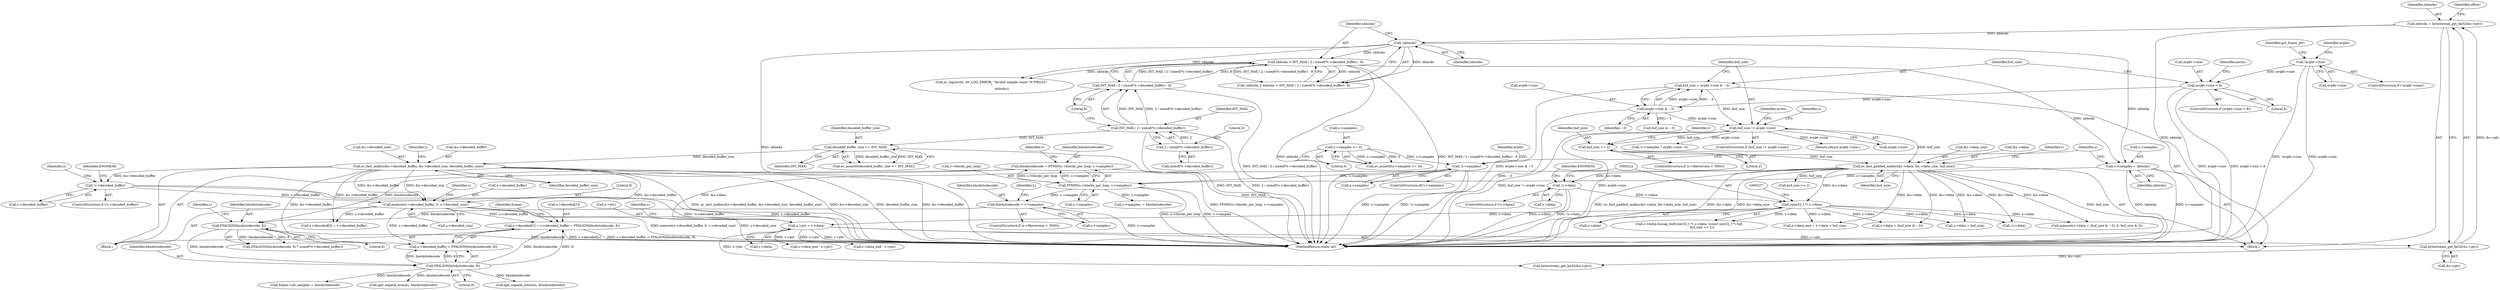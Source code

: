 digraph "0_FFmpeg_ba4beaf6149f7241c8bd85fe853318c2f6837ad0@array" {
"1000490" [label="(Call,s->decoded[1] = s->decoded_buffer + FFALIGN(blockstodecode, 8))"];
"1000455" [label="(Call,av_fast_malloc(&s->decoded_buffer, &s->decoded_size, decoded_buffer_size))"];
"1000452" [label="(Call,decoded_buffer_size <= INT_MAX)"];
"1000371" [label="(Call,INT_MAX / 2 / sizeof(*s->decoded_buffer))"];
"1000373" [label="(Call,2 / sizeof(*s->decoded_buffer))"];
"1000473" [label="(Call,memset(s->decoded_buffer, 0, s->decoded_size))"];
"1000466" [label="(Call,!s->decoded_buffer)"];
"1000500" [label="(Call,FFALIGN(blockstodecode, 8))"];
"1000443" [label="(Call,FFALIGN(blockstodecode, 8))"];
"1000435" [label="(Call,blockstodecode = s->samples)"];
"1000422" [label="(Call,FFMIN(s->blocks_per_loop, s->samples))"];
"1000401" [label="(Call,s->samples = nblocks)"];
"1000368" [label="(Call,nblocks > INT_MAX / 2 / sizeof(*s->decoded_buffer) - 8)"];
"1000366" [label="(Call,!nblocks)"];
"1000260" [label="(Call,nblocks = bytestream_get_be32(&s->ptr))"];
"1000262" [label="(Call,bytestream_get_be32(&s->ptr))"];
"1000244" [label="(Call,s->ptr = s->data)"];
"1000202" [label="(Call,av_fast_padded_malloc(&s->data, &s->data_size, buf_size))"];
"1000199" [label="(Call,buf_size += 2)"];
"1000183" [label="(Call,buf_size != avpkt->size)"];
"1000175" [label="(Call,buf_size = avpkt->size & ~3)"];
"1000177" [label="(Call,avpkt->size & ~3)"];
"1000163" [label="(Call,avpkt->size < 8)"];
"1000151" [label="(Call,!avpkt->size)"];
"1000221" [label="(Call,(uint32_t *) s->data)"];
"1000213" [label="(Call,!s->data)"];
"1000370" [label="(Call,INT_MAX / 2 / sizeof(*s->decoded_buffer) - 8)"];
"1000142" [label="(Call,!s->samples)"];
"1000136" [label="(Call,s->samples >= 0)"];
"1000420" [label="(Call,blockstodecode = FFMIN(s->blocks_per_loop, s->samples))"];
"1000481" [label="(Call,s->decoded[0] = s->decoded_buffer)"];
"1000503" [label="(Call,frame->nb_samples = blockstodecode)"];
"1000369" [label="(Identifier,nblocks)"];
"1000451" [label="(Call,av_assert0(decoded_buffer_size <= INT_MAX))"];
"1000371" [label="(Call,INT_MAX / 2 / sizeof(*s->decoded_buffer))"];
"1000219" [label="(Identifier,ENOMEM)"];
"1000710" [label="(Call,!s->samples ? avpkt->size : 0)"];
"1000202" [label="(Call,av_fast_padded_malloc(&s->data, &s->data_size, buf_size))"];
"1000143" [label="(Call,s->samples)"];
"1000420" [label="(Call,blockstodecode = FFMIN(s->blocks_per_loop, s->samples))"];
"1000261" [label="(Identifier,nblocks)"];
"1000200" [label="(Identifier,buf_size)"];
"1000164" [label="(Call,avpkt->size)"];
"1000432" [label="(Identifier,s)"];
"1000466" [label="(Call,!s->decoded_buffer)"];
"1000445" [label="(Literal,8)"];
"1000135" [label="(Call,av_assert0(s->samples >= 0))"];
"1000478" [label="(Call,s->decoded_size)"];
"1000214" [label="(Call,s->data)"];
"1000220" [label="(Call,s->bdsp.bswap_buf((uint32_t *) s->data, (const uint32_t *) buf,\n                          buf_size >> 2))"];
"1000203" [label="(Call,&s->data)"];
"1000449" [label="(Identifier,s)"];
"1000176" [label="(Identifier,buf_size)"];
"1000190" [label="(Identifier,avctx)"];
"1000140" [label="(Literal,0)"];
"1000146" [label="(Block,)"];
"1000268" [label="(Identifier,offset)"];
"1000473" [label="(Call,memset(s->decoded_buffer, 0, s->decoded_size))"];
"1000456" [label="(Call,&s->decoded_buffer)"];
"1000460" [label="(Call,&s->decoded_size)"];
"1000536" [label="(Call,ape_unpack_mono(s, blockstodecode))"];
"1000719" [label="(MethodReturn,static int)"];
"1000444" [label="(Identifier,blockstodecode)"];
"1000453" [label="(Identifier,decoded_buffer_size)"];
"1000441" [label="(Identifier,L)"];
"1000365" [label="(Call,!nblocks || nblocks > INT_MAX / 2 / sizeof(*s->decoded_buffer) - 8)"];
"1000421" [label="(Identifier,blockstodecode)"];
"1000152" [label="(Call,avpkt->size)"];
"1000182" [label="(ControlStructure,if (buf_size != avpkt->size))"];
"1000212" [label="(ControlStructure,if (!s->data))"];
"1000165" [label="(Identifier,avpkt)"];
"1000260" [label="(Call,nblocks = bytestream_get_be32(&s->ptr))"];
"1000455" [label="(Call,av_fast_malloc(&s->decoded_buffer, &s->decoded_size, decoded_buffer_size))"];
"1000435" [label="(Call,blockstodecode = s->samples)"];
"1000401" [label="(Call,s->samples = nblocks)"];
"1000416" [label="(Return,return avpkt->size;)"];
"1000505" [label="(Identifier,frame)"];
"1000215" [label="(Identifier,s)"];
"1000372" [label="(Identifier,INT_MAX)"];
"1000137" [label="(Call,s->samples)"];
"1000245" [label="(Call,s->ptr)"];
"1000162" [label="(ControlStructure,if (avpkt->size < 8))"];
"1000244" [label="(Call,s->ptr = s->data)"];
"1000422" [label="(Call,FFMIN(s->blocks_per_loop, s->samples))"];
"1000253" [label="(Identifier,s)"];
"1000175" [label="(Call,buf_size = avpkt->size & ~3)"];
"1000442" [label="(Call,FFALIGN(blockstodecode, 8) * sizeof(*s->decoded_buffer))"];
"1000409" [label="(Identifier,s)"];
"1000262" [label="(Call,bytestream_get_be32(&s->ptr))"];
"1000229" [label="(Call,buf_size >> 2)"];
"1000151" [label="(Call,!avpkt->size)"];
"1000177" [label="(Call,avpkt->size & ~3)"];
"1000248" [label="(Call,s->data)"];
"1000205" [label="(Identifier,s)"];
"1000370" [label="(Call,INT_MAX / 2 / sizeof(*s->decoded_buffer) - 8)"];
"1000700" [label="(Call,s->samples -= blockstodecode)"];
"1000366" [label="(Call,!nblocks)"];
"1000426" [label="(Call,s->samples)"];
"1000251" [label="(Call,s->data_end = s->data + buf_size)"];
"1000150" [label="(ControlStructure,if (!avpkt->size))"];
"1000429" [label="(ControlStructure,if (s->fileversion < 3930))"];
"1000502" [label="(Literal,8)"];
"1000201" [label="(Literal,2)"];
"1000368" [label="(Call,nblocks > INT_MAX / 2 / sizeof(*s->decoded_buffer) - 8)"];
"1000540" [label="(Call,ape_unpack_stereo(s, blockstodecode))"];
"1000196" [label="(Identifier,s)"];
"1000375" [label="(Call,sizeof(*s->decoded_buffer))"];
"1000141" [label="(ControlStructure,if(!s->samples))"];
"1000454" [label="(Identifier,INT_MAX)"];
"1000452" [label="(Call,decoded_buffer_size <= INT_MAX)"];
"1000255" [label="(Call,s->data + buf_size)"];
"1000184" [label="(Identifier,buf_size)"];
"1000110" [label="(Block,)"];
"1000501" [label="(Identifier,blockstodecode)"];
"1000167" [label="(Literal,8)"];
"1000269" [label="(Call,bytestream_get_be32(&s->ptr))"];
"1000467" [label="(Call,s->decoded_buffer)"];
"1000232" [label="(Call,memset(s->data + (buf_size & ~3), 0, buf_size & 3))"];
"1000223" [label="(Call,s->data)"];
"1000158" [label="(Identifier,got_frame_ptr)"];
"1000233" [label="(Call,s->data + (buf_size & ~3))"];
"1000402" [label="(Call,s->samples)"];
"1000333" [label="(Call,s->data_end - s->ptr)"];
"1000199" [label="(Call,buf_size += 2)"];
"1000373" [label="(Call,2 / sizeof(*s->decoded_buffer))"];
"1000423" [label="(Call,s->blocks_per_loop)"];
"1000468" [label="(Identifier,s)"];
"1000484" [label="(Identifier,s)"];
"1000367" [label="(Identifier,nblocks)"];
"1000211" [label="(Identifier,buf_size)"];
"1000437" [label="(Call,s->samples)"];
"1000475" [label="(Identifier,s)"];
"1000374" [label="(Literal,2)"];
"1000472" [label="(Identifier,ENOMEM)"];
"1000263" [label="(Call,&s->ptr)"];
"1000178" [label="(Call,avpkt->size)"];
"1000207" [label="(Call,&s->data_size)"];
"1000443" [label="(Call,FFALIGN(blockstodecode, 8))"];
"1000299" [label="(Call,s->data_end - s->ptr)"];
"1000136" [label="(Call,s->samples >= 0)"];
"1000163" [label="(Call,avpkt->size < 8)"];
"1000491" [label="(Call,s->decoded[1])"];
"1000474" [label="(Call,s->decoded_buffer)"];
"1000170" [label="(Identifier,avctx)"];
"1000221" [label="(Call,(uint32_t *) s->data)"];
"1000142" [label="(Call,!s->samples)"];
"1000153" [label="(Identifier,avpkt)"];
"1000500" [label="(Call,FFALIGN(blockstodecode, 8))"];
"1000382" [label="(Call,av_log(avctx, AV_LOG_ERROR, \"Invalid sample count: %\"PRIu32\".\n\",\n                    nblocks))"];
"1000465" [label="(ControlStructure,if (!s->decoded_buffer))"];
"1000183" [label="(Call,buf_size != avpkt->size)"];
"1000380" [label="(Literal,8)"];
"1000490" [label="(Call,s->decoded[1] = s->decoded_buffer + FFALIGN(blockstodecode, 8))"];
"1000237" [label="(Call,buf_size & ~3)"];
"1000407" [label="(Call,!s->data)"];
"1000213" [label="(Call,!s->data)"];
"1000181" [label="(Identifier,~3)"];
"1000185" [label="(Call,avpkt->size)"];
"1000405" [label="(Identifier,nblocks)"];
"1000477" [label="(Literal,0)"];
"1000496" [label="(Call,s->decoded_buffer + FFALIGN(blockstodecode, 8))"];
"1000193" [label="(ControlStructure,if (s->fileversion < 3950))"];
"1000464" [label="(Identifier,decoded_buffer_size)"];
"1000436" [label="(Identifier,blockstodecode)"];
"1000490" -> "1000110"  [label="AST: "];
"1000490" -> "1000496"  [label="CFG: "];
"1000491" -> "1000490"  [label="AST: "];
"1000496" -> "1000490"  [label="AST: "];
"1000505" -> "1000490"  [label="CFG: "];
"1000490" -> "1000719"  [label="DDG: s->decoded_buffer + FFALIGN(blockstodecode, 8)"];
"1000490" -> "1000719"  [label="DDG: s->decoded[1]"];
"1000455" -> "1000490"  [label="DDG: &s->decoded_buffer"];
"1000473" -> "1000490"  [label="DDG: s->decoded_buffer"];
"1000500" -> "1000490"  [label="DDG: blockstodecode"];
"1000500" -> "1000490"  [label="DDG: 8"];
"1000455" -> "1000110"  [label="AST: "];
"1000455" -> "1000464"  [label="CFG: "];
"1000456" -> "1000455"  [label="AST: "];
"1000460" -> "1000455"  [label="AST: "];
"1000464" -> "1000455"  [label="AST: "];
"1000468" -> "1000455"  [label="CFG: "];
"1000455" -> "1000719"  [label="DDG: av_fast_malloc(&s->decoded_buffer, &s->decoded_size, decoded_buffer_size)"];
"1000455" -> "1000719"  [label="DDG: &s->decoded_size"];
"1000455" -> "1000719"  [label="DDG: decoded_buffer_size"];
"1000455" -> "1000719"  [label="DDG: &s->decoded_buffer"];
"1000452" -> "1000455"  [label="DDG: decoded_buffer_size"];
"1000455" -> "1000466"  [label="DDG: &s->decoded_buffer"];
"1000455" -> "1000473"  [label="DDG: &s->decoded_buffer"];
"1000455" -> "1000473"  [label="DDG: &s->decoded_size"];
"1000455" -> "1000481"  [label="DDG: &s->decoded_buffer"];
"1000455" -> "1000496"  [label="DDG: &s->decoded_buffer"];
"1000452" -> "1000451"  [label="AST: "];
"1000452" -> "1000454"  [label="CFG: "];
"1000453" -> "1000452"  [label="AST: "];
"1000454" -> "1000452"  [label="AST: "];
"1000451" -> "1000452"  [label="CFG: "];
"1000452" -> "1000719"  [label="DDG: INT_MAX"];
"1000452" -> "1000451"  [label="DDG: decoded_buffer_size"];
"1000452" -> "1000451"  [label="DDG: INT_MAX"];
"1000371" -> "1000452"  [label="DDG: INT_MAX"];
"1000371" -> "1000370"  [label="AST: "];
"1000371" -> "1000373"  [label="CFG: "];
"1000372" -> "1000371"  [label="AST: "];
"1000373" -> "1000371"  [label="AST: "];
"1000380" -> "1000371"  [label="CFG: "];
"1000371" -> "1000719"  [label="DDG: 2 / sizeof(*s->decoded_buffer)"];
"1000371" -> "1000719"  [label="DDG: INT_MAX"];
"1000371" -> "1000370"  [label="DDG: INT_MAX"];
"1000371" -> "1000370"  [label="DDG: 2 / sizeof(*s->decoded_buffer)"];
"1000373" -> "1000371"  [label="DDG: 2"];
"1000373" -> "1000375"  [label="CFG: "];
"1000374" -> "1000373"  [label="AST: "];
"1000375" -> "1000373"  [label="AST: "];
"1000473" -> "1000110"  [label="AST: "];
"1000473" -> "1000478"  [label="CFG: "];
"1000474" -> "1000473"  [label="AST: "];
"1000477" -> "1000473"  [label="AST: "];
"1000478" -> "1000473"  [label="AST: "];
"1000484" -> "1000473"  [label="CFG: "];
"1000473" -> "1000719"  [label="DDG: memset(s->decoded_buffer, 0, s->decoded_size)"];
"1000473" -> "1000719"  [label="DDG: s->decoded_size"];
"1000466" -> "1000473"  [label="DDG: s->decoded_buffer"];
"1000473" -> "1000481"  [label="DDG: s->decoded_buffer"];
"1000473" -> "1000496"  [label="DDG: s->decoded_buffer"];
"1000466" -> "1000465"  [label="AST: "];
"1000466" -> "1000467"  [label="CFG: "];
"1000467" -> "1000466"  [label="AST: "];
"1000472" -> "1000466"  [label="CFG: "];
"1000475" -> "1000466"  [label="CFG: "];
"1000466" -> "1000719"  [label="DDG: s->decoded_buffer"];
"1000466" -> "1000719"  [label="DDG: !s->decoded_buffer"];
"1000500" -> "1000496"  [label="AST: "];
"1000500" -> "1000502"  [label="CFG: "];
"1000501" -> "1000500"  [label="AST: "];
"1000502" -> "1000500"  [label="AST: "];
"1000496" -> "1000500"  [label="CFG: "];
"1000500" -> "1000496"  [label="DDG: blockstodecode"];
"1000500" -> "1000496"  [label="DDG: 8"];
"1000443" -> "1000500"  [label="DDG: blockstodecode"];
"1000500" -> "1000503"  [label="DDG: blockstodecode"];
"1000500" -> "1000536"  [label="DDG: blockstodecode"];
"1000500" -> "1000540"  [label="DDG: blockstodecode"];
"1000443" -> "1000442"  [label="AST: "];
"1000443" -> "1000445"  [label="CFG: "];
"1000444" -> "1000443"  [label="AST: "];
"1000445" -> "1000443"  [label="AST: "];
"1000449" -> "1000443"  [label="CFG: "];
"1000443" -> "1000719"  [label="DDG: blockstodecode"];
"1000443" -> "1000442"  [label="DDG: blockstodecode"];
"1000443" -> "1000442"  [label="DDG: 8"];
"1000435" -> "1000443"  [label="DDG: blockstodecode"];
"1000420" -> "1000443"  [label="DDG: blockstodecode"];
"1000435" -> "1000429"  [label="AST: "];
"1000435" -> "1000437"  [label="CFG: "];
"1000436" -> "1000435"  [label="AST: "];
"1000437" -> "1000435"  [label="AST: "];
"1000441" -> "1000435"  [label="CFG: "];
"1000435" -> "1000719"  [label="DDG: s->samples"];
"1000422" -> "1000435"  [label="DDG: s->samples"];
"1000422" -> "1000420"  [label="AST: "];
"1000422" -> "1000426"  [label="CFG: "];
"1000423" -> "1000422"  [label="AST: "];
"1000426" -> "1000422"  [label="AST: "];
"1000420" -> "1000422"  [label="CFG: "];
"1000422" -> "1000719"  [label="DDG: s->samples"];
"1000422" -> "1000719"  [label="DDG: s->blocks_per_loop"];
"1000422" -> "1000420"  [label="DDG: s->blocks_per_loop"];
"1000422" -> "1000420"  [label="DDG: s->samples"];
"1000401" -> "1000422"  [label="DDG: s->samples"];
"1000142" -> "1000422"  [label="DDG: s->samples"];
"1000422" -> "1000700"  [label="DDG: s->samples"];
"1000401" -> "1000146"  [label="AST: "];
"1000401" -> "1000405"  [label="CFG: "];
"1000402" -> "1000401"  [label="AST: "];
"1000405" -> "1000401"  [label="AST: "];
"1000409" -> "1000401"  [label="CFG: "];
"1000401" -> "1000719"  [label="DDG: nblocks"];
"1000401" -> "1000719"  [label="DDG: s->samples"];
"1000368" -> "1000401"  [label="DDG: nblocks"];
"1000366" -> "1000401"  [label="DDG: nblocks"];
"1000368" -> "1000365"  [label="AST: "];
"1000368" -> "1000370"  [label="CFG: "];
"1000369" -> "1000368"  [label="AST: "];
"1000370" -> "1000368"  [label="AST: "];
"1000365" -> "1000368"  [label="CFG: "];
"1000368" -> "1000719"  [label="DDG: nblocks"];
"1000368" -> "1000719"  [label="DDG: INT_MAX / 2 / sizeof(*s->decoded_buffer) - 8"];
"1000368" -> "1000365"  [label="DDG: nblocks"];
"1000368" -> "1000365"  [label="DDG: INT_MAX / 2 / sizeof(*s->decoded_buffer) - 8"];
"1000366" -> "1000368"  [label="DDG: nblocks"];
"1000370" -> "1000368"  [label="DDG: INT_MAX / 2 / sizeof(*s->decoded_buffer)"];
"1000370" -> "1000368"  [label="DDG: 8"];
"1000368" -> "1000382"  [label="DDG: nblocks"];
"1000366" -> "1000365"  [label="AST: "];
"1000366" -> "1000367"  [label="CFG: "];
"1000367" -> "1000366"  [label="AST: "];
"1000369" -> "1000366"  [label="CFG: "];
"1000365" -> "1000366"  [label="CFG: "];
"1000366" -> "1000719"  [label="DDG: nblocks"];
"1000366" -> "1000365"  [label="DDG: nblocks"];
"1000260" -> "1000366"  [label="DDG: nblocks"];
"1000366" -> "1000382"  [label="DDG: nblocks"];
"1000260" -> "1000146"  [label="AST: "];
"1000260" -> "1000262"  [label="CFG: "];
"1000261" -> "1000260"  [label="AST: "];
"1000262" -> "1000260"  [label="AST: "];
"1000268" -> "1000260"  [label="CFG: "];
"1000260" -> "1000719"  [label="DDG: nblocks"];
"1000262" -> "1000260"  [label="DDG: &s->ptr"];
"1000262" -> "1000263"  [label="CFG: "];
"1000263" -> "1000262"  [label="AST: "];
"1000244" -> "1000262"  [label="DDG: s->ptr"];
"1000262" -> "1000269"  [label="DDG: &s->ptr"];
"1000244" -> "1000146"  [label="AST: "];
"1000244" -> "1000248"  [label="CFG: "];
"1000245" -> "1000244"  [label="AST: "];
"1000248" -> "1000244"  [label="AST: "];
"1000253" -> "1000244"  [label="CFG: "];
"1000244" -> "1000719"  [label="DDG: s->ptr"];
"1000202" -> "1000244"  [label="DDG: &s->data"];
"1000221" -> "1000244"  [label="DDG: s->data"];
"1000244" -> "1000269"  [label="DDG: s->ptr"];
"1000244" -> "1000299"  [label="DDG: s->ptr"];
"1000244" -> "1000333"  [label="DDG: s->ptr"];
"1000202" -> "1000146"  [label="AST: "];
"1000202" -> "1000211"  [label="CFG: "];
"1000203" -> "1000202"  [label="AST: "];
"1000207" -> "1000202"  [label="AST: "];
"1000211" -> "1000202"  [label="AST: "];
"1000215" -> "1000202"  [label="CFG: "];
"1000202" -> "1000719"  [label="DDG: &s->data"];
"1000202" -> "1000719"  [label="DDG: &s->data_size"];
"1000202" -> "1000719"  [label="DDG: buf_size"];
"1000202" -> "1000719"  [label="DDG: av_fast_padded_malloc(&s->data, &s->data_size, buf_size)"];
"1000199" -> "1000202"  [label="DDG: buf_size"];
"1000183" -> "1000202"  [label="DDG: buf_size"];
"1000202" -> "1000213"  [label="DDG: &s->data"];
"1000202" -> "1000221"  [label="DDG: &s->data"];
"1000202" -> "1000229"  [label="DDG: buf_size"];
"1000202" -> "1000232"  [label="DDG: &s->data"];
"1000202" -> "1000233"  [label="DDG: &s->data"];
"1000202" -> "1000251"  [label="DDG: &s->data"];
"1000202" -> "1000255"  [label="DDG: &s->data"];
"1000202" -> "1000407"  [label="DDG: &s->data"];
"1000199" -> "1000193"  [label="AST: "];
"1000199" -> "1000201"  [label="CFG: "];
"1000200" -> "1000199"  [label="AST: "];
"1000201" -> "1000199"  [label="AST: "];
"1000205" -> "1000199"  [label="CFG: "];
"1000183" -> "1000199"  [label="DDG: buf_size"];
"1000183" -> "1000182"  [label="AST: "];
"1000183" -> "1000185"  [label="CFG: "];
"1000184" -> "1000183"  [label="AST: "];
"1000185" -> "1000183"  [label="AST: "];
"1000190" -> "1000183"  [label="CFG: "];
"1000196" -> "1000183"  [label="CFG: "];
"1000183" -> "1000719"  [label="DDG: avpkt->size"];
"1000183" -> "1000719"  [label="DDG: buf_size != avpkt->size"];
"1000175" -> "1000183"  [label="DDG: buf_size"];
"1000177" -> "1000183"  [label="DDG: avpkt->size"];
"1000183" -> "1000416"  [label="DDG: avpkt->size"];
"1000183" -> "1000710"  [label="DDG: avpkt->size"];
"1000175" -> "1000146"  [label="AST: "];
"1000175" -> "1000177"  [label="CFG: "];
"1000176" -> "1000175"  [label="AST: "];
"1000177" -> "1000175"  [label="AST: "];
"1000184" -> "1000175"  [label="CFG: "];
"1000175" -> "1000719"  [label="DDG: avpkt->size & ~3"];
"1000177" -> "1000175"  [label="DDG: avpkt->size"];
"1000177" -> "1000175"  [label="DDG: ~3"];
"1000177" -> "1000181"  [label="CFG: "];
"1000178" -> "1000177"  [label="AST: "];
"1000181" -> "1000177"  [label="AST: "];
"1000177" -> "1000719"  [label="DDG: ~3"];
"1000163" -> "1000177"  [label="DDG: avpkt->size"];
"1000177" -> "1000237"  [label="DDG: ~3"];
"1000163" -> "1000162"  [label="AST: "];
"1000163" -> "1000167"  [label="CFG: "];
"1000164" -> "1000163"  [label="AST: "];
"1000167" -> "1000163"  [label="AST: "];
"1000170" -> "1000163"  [label="CFG: "];
"1000176" -> "1000163"  [label="CFG: "];
"1000163" -> "1000719"  [label="DDG: avpkt->size"];
"1000163" -> "1000719"  [label="DDG: avpkt->size < 8"];
"1000151" -> "1000163"  [label="DDG: avpkt->size"];
"1000151" -> "1000150"  [label="AST: "];
"1000151" -> "1000152"  [label="CFG: "];
"1000152" -> "1000151"  [label="AST: "];
"1000158" -> "1000151"  [label="CFG: "];
"1000165" -> "1000151"  [label="CFG: "];
"1000151" -> "1000719"  [label="DDG: !avpkt->size"];
"1000151" -> "1000719"  [label="DDG: avpkt->size"];
"1000221" -> "1000220"  [label="AST: "];
"1000221" -> "1000223"  [label="CFG: "];
"1000222" -> "1000221"  [label="AST: "];
"1000223" -> "1000221"  [label="AST: "];
"1000227" -> "1000221"  [label="CFG: "];
"1000221" -> "1000220"  [label="DDG: s->data"];
"1000213" -> "1000221"  [label="DDG: s->data"];
"1000221" -> "1000232"  [label="DDG: s->data"];
"1000221" -> "1000233"  [label="DDG: s->data"];
"1000221" -> "1000251"  [label="DDG: s->data"];
"1000221" -> "1000255"  [label="DDG: s->data"];
"1000221" -> "1000407"  [label="DDG: s->data"];
"1000213" -> "1000212"  [label="AST: "];
"1000213" -> "1000214"  [label="CFG: "];
"1000214" -> "1000213"  [label="AST: "];
"1000219" -> "1000213"  [label="CFG: "];
"1000222" -> "1000213"  [label="CFG: "];
"1000213" -> "1000719"  [label="DDG: s->data"];
"1000213" -> "1000719"  [label="DDG: !s->data"];
"1000370" -> "1000380"  [label="CFG: "];
"1000380" -> "1000370"  [label="AST: "];
"1000370" -> "1000719"  [label="DDG: INT_MAX / 2 / sizeof(*s->decoded_buffer)"];
"1000142" -> "1000141"  [label="AST: "];
"1000142" -> "1000143"  [label="CFG: "];
"1000143" -> "1000142"  [label="AST: "];
"1000153" -> "1000142"  [label="CFG: "];
"1000409" -> "1000142"  [label="CFG: "];
"1000142" -> "1000719"  [label="DDG: !s->samples"];
"1000142" -> "1000719"  [label="DDG: s->samples"];
"1000136" -> "1000142"  [label="DDG: s->samples"];
"1000136" -> "1000135"  [label="AST: "];
"1000136" -> "1000140"  [label="CFG: "];
"1000137" -> "1000136"  [label="AST: "];
"1000140" -> "1000136"  [label="AST: "];
"1000135" -> "1000136"  [label="CFG: "];
"1000136" -> "1000135"  [label="DDG: s->samples"];
"1000136" -> "1000135"  [label="DDG: 0"];
"1000420" -> "1000110"  [label="AST: "];
"1000421" -> "1000420"  [label="AST: "];
"1000432" -> "1000420"  [label="CFG: "];
"1000420" -> "1000719"  [label="DDG: FFMIN(s->blocks_per_loop, s->samples)"];
}
